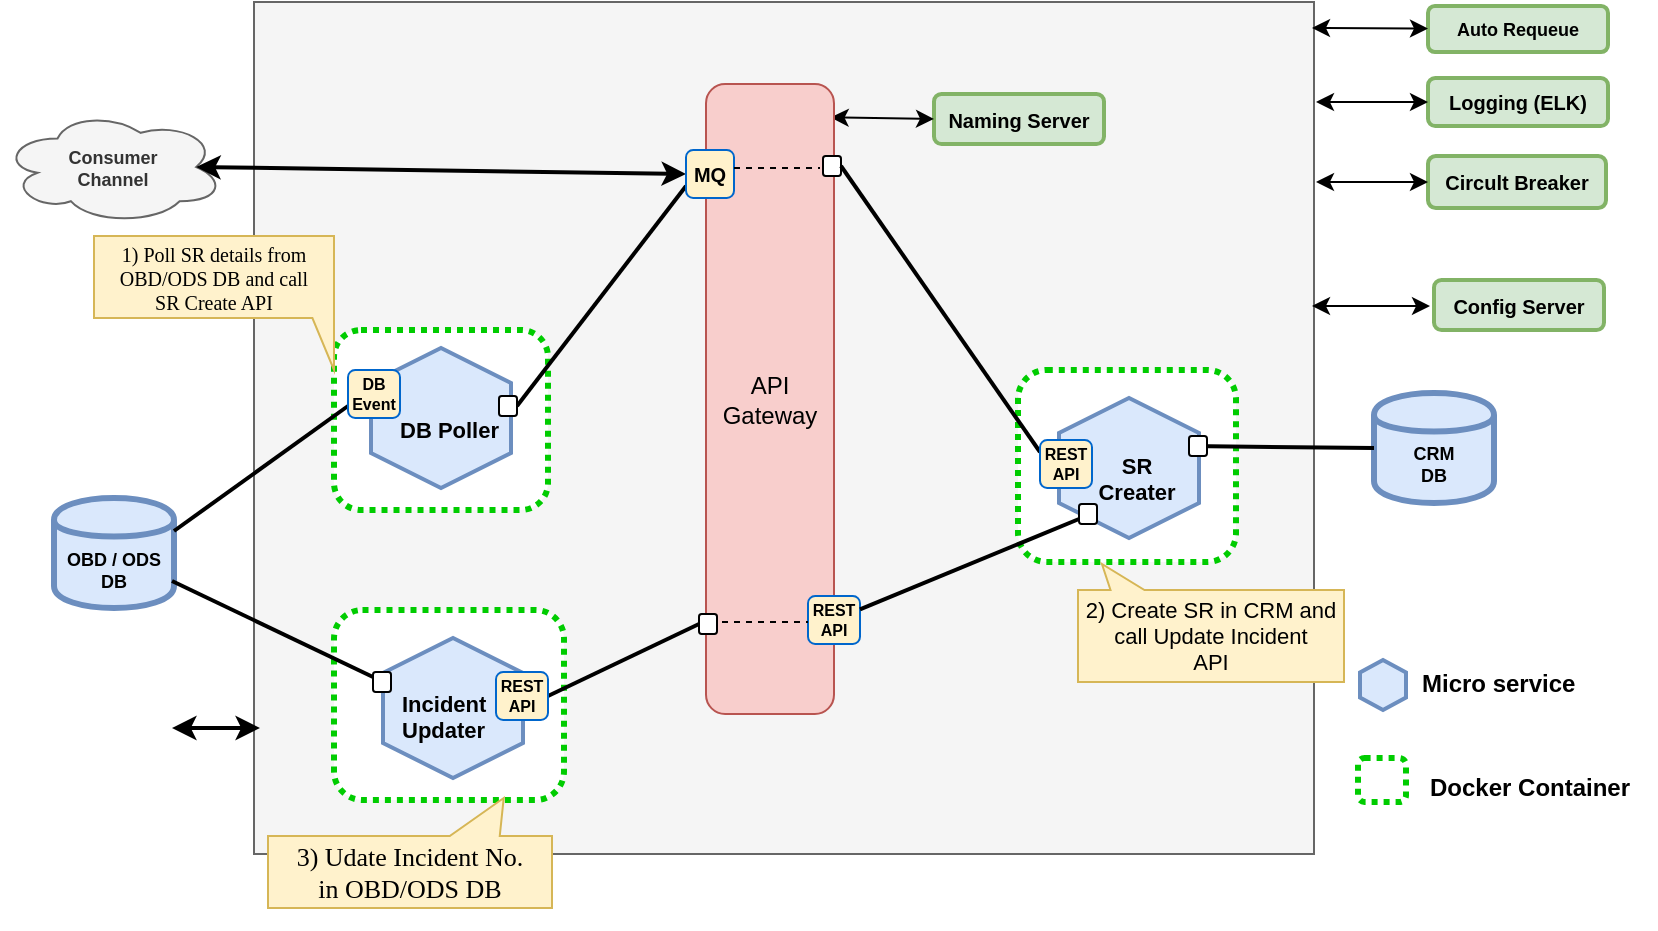 <mxfile type="device" version="11.0.8"><diagram id="NdJoBfJWoWVdDrutdufh" name="Page-1"><mxGraphModel shadow="0" math="0" pageHeight="1100" pageWidth="850" pageScale="1" page="1" fold="1" arrows="1" connect="1" tooltips="1" guides="1" gridSize="5" dy="464" dx="1022" grid="0"><root><mxCell id="0"/><mxCell id="1" parent="0"/><mxCell id="EqjoxvFwcYdmASGkbXSg-38" value="" parent="1" vertex="1" style="rounded=0;whiteSpace=wrap;html=1;shadow=0;strokeColor=#666666;strokeWidth=1;fontFamily=Helvetica;fontSize=9;align=center;fillColor=#f5f5f5;fontColor=#333333;"><mxGeometry as="geometry" height="426" width="530" y="7" x="150"/></mxCell><mxCell id="EqjoxvFwcYdmASGkbXSg-26" value="" parent="1" vertex="1" style="rounded=1;whiteSpace=wrap;html=1;shadow=0;strokeWidth=3;fontFamily=Helvetica;fontSize=9;align=center;dashed=1;dashPattern=1 1;strokeColor=#00CC00;"><mxGeometry as="geometry" height="96" width="109" y="191" x="532"/></mxCell><mxCell id="EqjoxvFwcYdmASGkbXSg-25" value="" parent="1" vertex="1" style="rounded=1;whiteSpace=wrap;html=1;shadow=0;strokeWidth=3;fontFamily=Helvetica;fontSize=9;align=center;dashed=1;dashPattern=1 1;strokeColor=#00CC00;"><mxGeometry as="geometry" height="90" width="107" y="171" x="190"/></mxCell><mxCell id="EqjoxvFwcYdmASGkbXSg-24" value="" parent="1" vertex="1" style="rounded=1;whiteSpace=wrap;html=1;shadow=0;strokeWidth=3;fontFamily=Helvetica;fontSize=9;align=center;dashed=1;dashPattern=1 1;strokeColor=#00CC00;"><mxGeometry as="geometry" height="95" width="115" y="311" x="190"/></mxCell><mxCell id="EqjoxvFwcYdmASGkbXSg-22" value="&lt;div&gt;&lt;b&gt;OBD / ODS&lt;/b&gt;&lt;/div&gt;&lt;div&gt;&lt;b&gt;DB&lt;/b&gt;&lt;br&gt;&lt;/div&gt;" parent="1" vertex="1" style="shape=cylinder;whiteSpace=wrap;html=1;boundedLbl=1;backgroundOutline=1;rounded=1;shadow=0;fontFamily=Helvetica;fontSize=9;align=center;fillColor=#dae8fc;strokeColor=#6c8ebf;strokeWidth=3;"><mxGeometry as="geometry" height="55" width="60" y="255" x="50"/></mxCell><mxCell id="EqjoxvFwcYdmASGkbXSg-23" value="&lt;b&gt;CRM &lt;br&gt;DB&lt;/b&gt;" parent="1" vertex="1" style="shape=cylinder;whiteSpace=wrap;html=1;boundedLbl=1;backgroundOutline=1;rounded=1;shadow=0;fontFamily=Helvetica;fontSize=9;align=center;fillColor=#dae8fc;strokeColor=#6c8ebf;strokeWidth=3;"><mxGeometry as="geometry" height="55" width="60" y="202.5" x="710"/></mxCell><mxCell id="EqjoxvFwcYdmASGkbXSg-28" value="" parent="1" style="endArrow=none;html=1;fontFamily=Helvetica;fontSize=9;strokeWidth=2;entryX=0;entryY=0.75;entryDx=0;entryDy=0;exitX=1;exitY=0.3;exitDx=0;exitDy=0;" target="xMzDV1qxQRVKfqXkwc-w-2" source="EqjoxvFwcYdmASGkbXSg-22" edge="1"><mxGeometry as="geometry" height="50" width="50" relative="1"><mxPoint as="sourcePoint" y="470" x="50"/><mxPoint as="targetPoint" y="218" x="197.003"/></mxGeometry></mxCell><mxCell id="EqjoxvFwcYdmASGkbXSg-29" value="" parent="1" style="endArrow=none;html=1;fontFamily=Helvetica;fontSize=9;strokeWidth=2;exitX=1;exitY=0.7;exitDx=0;exitDy=0;entryX=0;entryY=0.25;entryDx=0;entryDy=0;" target="eTHHiLsdfTd5VezFn0z--13" edge="1"><mxGeometry as="geometry" height="50" width="50" relative="1"><mxPoint as="sourcePoint" y="296.5" x="109"/><mxPoint as="targetPoint" y="343" x="204"/></mxGeometry></mxCell><mxCell id="EqjoxvFwcYdmASGkbXSg-30" value="" parent="1" style="endArrow=none;html=1;fontFamily=Helvetica;fontSize=9;strokeWidth=2;entryX=0;entryY=0.5;entryDx=0;entryDy=0;exitX=0;exitY=0.5;exitDx=0;exitDy=0;" target="EqjoxvFwcYdmASGkbXSg-23" source="eTHHiLsdfTd5VezFn0z--20" edge="1"><mxGeometry as="geometry" height="50" width="50" relative="1"><mxPoint as="sourcePoint" y="228.651" x="630"/><mxPoint as="targetPoint" y="231" x="701"/></mxGeometry></mxCell><mxCell id="EqjoxvFwcYdmASGkbXSg-35" value="&lt;div&gt;&lt;b&gt;Consumer&lt;/b&gt;&lt;/div&gt;&lt;div&gt;&lt;b&gt;Channel&lt;/b&gt;&lt;br&gt;&lt;/div&gt;" parent="1" vertex="1" style="ellipse;shape=cloud;whiteSpace=wrap;html=1;rounded=1;shadow=0;strokeWidth=1;fontFamily=Helvetica;fontSize=9;align=center;fillColor=#f5f5f5;strokeColor=#666666;fontColor=#333333;"><mxGeometry as="geometry" height="57" width="111" y="61" x="24"/></mxCell><mxCell id="EqjoxvFwcYdmASGkbXSg-36" value="" parent="1" style="endArrow=classic;startArrow=classic;html=1;strokeWidth=2;fontFamily=Helvetica;fontSize=9;exitX=0.875;exitY=0.5;exitDx=0;exitDy=0;exitPerimeter=0;entryX=0;entryY=0.5;entryDx=0;entryDy=0;" target="eTHHiLsdfTd5VezFn0z--5" source="EqjoxvFwcYdmASGkbXSg-35" edge="1"><mxGeometry as="geometry" height="50" width="50" relative="1"><mxPoint as="sourcePoint" y="470" x="25"/><mxPoint as="targetPoint" y="55" x="203"/></mxGeometry></mxCell><mxCell id="EqjoxvFwcYdmASGkbXSg-39" value="&lt;div&gt;&lt;font size=&quot;1&quot;&gt;&lt;b&gt;Logging&lt;/b&gt; &lt;/font&gt;&lt;font size=&quot;1&quot;&gt;&lt;b&gt;(ELK)&lt;/b&gt;&lt;br&gt;&lt;/font&gt;&lt;/div&gt;" parent="1" vertex="1" style="rounded=1;whiteSpace=wrap;html=1;shadow=0;strokeColor=#82b366;strokeWidth=2;fontFamily=Helvetica;fontSize=9;align=center;fillColor=#d5e8d4;"><mxGeometry as="geometry" height="24" width="90" y="45" x="737"/></mxCell><mxCell id="EqjoxvFwcYdmASGkbXSg-40" value="&lt;b&gt;Auto Requeue&lt;/b&gt;" parent="1" vertex="1" style="rounded=1;whiteSpace=wrap;html=1;shadow=0;strokeColor=#82b366;strokeWidth=2;fontFamily=Helvetica;fontSize=9;align=center;fillColor=#d5e8d4;"><mxGeometry as="geometry" height="23" width="90" y="9" x="737"/></mxCell><mxCell id="EqjoxvFwcYdmASGkbXSg-43" value="" parent="1" style="endArrow=classic;startArrow=classic;html=1;strokeWidth=1;fontFamily=Helvetica;fontSize=9;entryX=0;entryY=0.5;entryDx=0;entryDy=0;" target="EqjoxvFwcYdmASGkbXSg-39" edge="1"><mxGeometry as="geometry" height="50" width="50" relative="1"><mxPoint as="sourcePoint" y="57" x="681"/><mxPoint as="targetPoint" y="73" x="732"/></mxGeometry></mxCell><mxCell id="EqjoxvFwcYdmASGkbXSg-44" value="" parent="1" style="endArrow=classic;startArrow=classic;html=1;strokeWidth=1;fontFamily=Helvetica;fontSize=9;" target="EqjoxvFwcYdmASGkbXSg-40" edge="1"><mxGeometry as="geometry" height="50" width="50" relative="1"><mxPoint as="sourcePoint" y="20" x="679"/><mxPoint as="targetPoint" y="27" x="734"/></mxGeometry></mxCell><mxCell id="EqjoxvFwcYdmASGkbXSg-46" value="" parent="1" vertex="1" style="rounded=1;whiteSpace=wrap;html=1;shadow=0;strokeWidth=3;fontFamily=Helvetica;fontSize=9;align=center;dashed=1;dashPattern=1 1;strokeColor=#00CC00;"><mxGeometry as="geometry" height="22" width="24" y="385" x="702"/></mxCell><mxCell id="EqjoxvFwcYdmASGkbXSg-47" value="&lt;font style=&quot;font-size: 12px&quot; face=&quot;Helvetica&quot;&gt;&lt;b&gt;Micro service&lt;/b&gt;&lt;/font&gt;" parent="1" vertex="1" style="text;html=1;resizable=0;points=[];autosize=1;align=left;verticalAlign=top;spacingTop=-4;fontSize=9;fontFamily=Helvetica;"><mxGeometry as="geometry" height="15" width="90" y="337.5" x="732"/></mxCell><mxCell id="EqjoxvFwcYdmASGkbXSg-48" value="&lt;font style=&quot;font-size: 12px&quot;&gt;&lt;b&gt;Docker Container&lt;/b&gt;&lt;/font&gt;" parent="1" vertex="1" style="text;html=1;resizable=0;points=[];autosize=1;align=left;verticalAlign=top;spacingTop=-4;fontSize=9;fontFamily=Helvetica;"><mxGeometry as="geometry" height="15" width="115" y="389.5" x="736"/></mxCell><mxCell id="EqjoxvFwcYdmASGkbXSg-55" value="&lt;font style=&quot;font-size: 10px&quot;&gt;&lt;b&gt;Naming Server&lt;/b&gt;&lt;/font&gt;" parent="1" vertex="1" style="rounded=1;whiteSpace=wrap;html=1;shadow=0;strokeColor=#82b366;strokeWidth=2;fontFamily=Helvetica;fontSize=9;align=center;fillColor=#d5e8d4;"><mxGeometry as="geometry" height="25" width="85" y="53" x="490"/></mxCell><mxCell id="EqjoxvFwcYdmASGkbXSg-57" value="" parent="1" style="endArrow=classic;startArrow=classic;html=1;strokeWidth=1;fontFamily=Helvetica;fontSize=9;entryX=0;entryY=0.5;entryDx=0;entryDy=0;exitX=0.974;exitY=0.053;exitDx=0;exitDy=0;exitPerimeter=0;" target="EqjoxvFwcYdmASGkbXSg-55" source="xMzDV1qxQRVKfqXkwc-w-1" edge="1"><mxGeometry as="geometry" height="50" width="50" relative="1"><mxPoint as="sourcePoint" y="68" x="460"/><mxPoint as="targetPoint" y="67" x="511"/></mxGeometry></mxCell><mxCell id="EqjoxvFwcYdmASGkbXSg-59" value="&lt;font size=&quot;1&quot;&gt;&lt;b&gt;Config Server&lt;/b&gt;&lt;/font&gt;" parent="1" vertex="1" style="rounded=1;whiteSpace=wrap;html=1;shadow=0;strokeColor=#82b366;strokeWidth=2;fontFamily=Helvetica;fontSize=9;align=center;fillColor=#d5e8d4;"><mxGeometry as="geometry" height="25" width="85" y="146" x="740"/></mxCell><mxCell id="EqjoxvFwcYdmASGkbXSg-60" value="" parent="1" style="endArrow=classic;startArrow=classic;html=1;strokeWidth=1;fontFamily=Helvetica;fontSize=9;entryX=0;entryY=0.5;entryDx=0;entryDy=0;" edge="1"><mxGeometry as="geometry" height="50" width="50" relative="1"><mxPoint as="sourcePoint" y="159" x="679"/><mxPoint as="targetPoint" y="159" x="738"/></mxGeometry></mxCell><mxCell id="dnmerp8d7QHOqCgKOt0H-7" value="&lt;b style=&quot;font-size: 10px&quot;&gt;Circult Breaker&lt;/b&gt;" parent="1" vertex="1" style="rounded=1;whiteSpace=wrap;html=1;shadow=0;strokeColor=#82b366;strokeWidth=2;fontFamily=Helvetica;fontSize=9;align=center;fillColor=#d5e8d4;"><mxGeometry as="geometry" height="26" width="89" y="84" x="737"/></mxCell><mxCell id="dnmerp8d7QHOqCgKOt0H-8" value="" parent="1" style="endArrow=classic;startArrow=classic;html=1;strokeWidth=2;fontFamily=Helvetica;fontSize=9;" edge="1"><mxGeometry as="geometry" height="50" width="50" relative="1"><mxPoint as="sourcePoint" y="370" x="109"/><mxPoint as="targetPoint" y="370" x="153"/></mxGeometry></mxCell><mxCell id="xMzDV1qxQRVKfqXkwc-w-1" value="API&lt;br&gt;Gateway" parent="1" vertex="1" style="rounded=1;whiteSpace=wrap;html=1;fillColor=#f8cecc;strokeColor=#b85450;"><mxGeometry as="geometry" height="315" width="64" y="48" x="376"/></mxCell><mxCell id="xMzDV1qxQRVKfqXkwc-w-4" value="&lt;h5 style=&quot;font-size: 8px;&quot;&gt;REST&lt;br style=&quot;font-size: 8px;&quot;&gt;API&lt;/h5&gt;" parent="1" vertex="1" style="rounded=1;whiteSpace=wrap;html=1;fontSize=8;fontStyle=1;fillColor=#fff2cc;strokeColor=#0066CC;labelBackgroundColor=none;"><mxGeometry as="geometry" height="24" width="26" y="304" x="427"/></mxCell><mxCell id="xMzDV1qxQRVKfqXkwc-w-6" value="" parent="1" vertex="1" style="rounded=1;whiteSpace=wrap;html=1;labelBackgroundColor=none;fontSize=10;"><mxGeometry as="geometry" height="10" width="9" y="313" x="372.5"/></mxCell><mxCell id="xMzDV1qxQRVKfqXkwc-w-10" value="" parent="1" vertex="1" style="rounded=1;whiteSpace=wrap;html=1;labelBackgroundColor=none;fontSize=10;"><mxGeometry as="geometry" height="10" width="9" y="84" x="434.5"/></mxCell><mxCell id="xMzDV1qxQRVKfqXkwc-w-11" value="" parent="1" style="endArrow=none;html=1;fontSize=10;entryX=0;entryY=0.25;entryDx=0;entryDy=0;strokeWidth=2;exitX=1;exitY=0.5;exitDx=0;exitDy=0;" target="eTHHiLsdfTd5VezFn0z--15" source="xMzDV1qxQRVKfqXkwc-w-10" edge="1"><mxGeometry as="geometry" height="50" width="50" relative="1"><mxPoint as="sourcePoint" y="90" x="463"/><mxPoint as="targetPoint" y="227" x="522"/></mxGeometry></mxCell><mxCell id="xMzDV1qxQRVKfqXkwc-w-12" value="" parent="1" style="endArrow=none;html=1;fontSize=10;strokeWidth=2;entryX=0;entryY=0.75;entryDx=0;entryDy=0;" target="eTHHiLsdfTd5VezFn0z--16" source="xMzDV1qxQRVKfqXkwc-w-4" edge="1"><mxGeometry as="geometry" height="50" width="50" relative="1"><mxPoint as="sourcePoint" y="308" x="516"/><mxPoint as="targetPoint" y="269" x="560.818"/></mxGeometry></mxCell><mxCell id="xMzDV1qxQRVKfqXkwc-w-13" value="" parent="1" style="endArrow=none;html=1;strokeWidth=2;fontSize=10;entryX=0;entryY=0.5;entryDx=0;entryDy=0;exitX=1;exitY=0.5;exitDx=0;exitDy=0;" target="xMzDV1qxQRVKfqXkwc-w-6" source="eTHHiLsdfTd5VezFn0z--14" edge="1"><mxGeometry as="geometry" height="50" width="50" relative="1"><mxPoint as="sourcePoint" y="343" x="311"/><mxPoint as="targetPoint" y="309" x="339"/></mxGeometry></mxCell><mxCell id="xMzDV1qxQRVKfqXkwc-w-14" value="" parent="1" style="endArrow=none;html=1;strokeWidth=2;fontSize=10;strokeColor=#000000;entryX=0;entryY=0.75;entryDx=0;entryDy=0;exitX=1;exitY=0.5;exitDx=0;exitDy=0;" target="eTHHiLsdfTd5VezFn0z--5" source="eTHHiLsdfTd5VezFn0z--8" edge="1"><mxGeometry as="geometry" height="50" width="50" relative="1"><mxPoint as="sourcePoint" y="203" x="297"/><mxPoint as="targetPoint" y="92" x="361"/></mxGeometry></mxCell><mxCell id="xMzDV1qxQRVKfqXkwc-w-16" value="" parent="1" style="endArrow=classic;startArrow=classic;html=1;strokeWidth=1;fontFamily=Helvetica;fontSize=9;entryX=0;entryY=0.5;entryDx=0;entryDy=0;" edge="1"><mxGeometry as="geometry" height="50" width="50" relative="1"><mxPoint as="sourcePoint" y="97" x="681"/><mxPoint as="targetPoint" y="97" x="737"/></mxGeometry></mxCell><mxCell id="eTHHiLsdfTd5VezFn0z--1" value="" parent="1" vertex="1" style="shape=hexagon;perimeter=hexagonPerimeter2;whiteSpace=wrap;html=1;fillColor=#dae8fc;strokeColor=#6c8ebf;strokeWidth=2;rounded=0;flipV=0;flipH=1;direction=south;"><mxGeometry as="geometry" height="70" width="70" y="180" x="208.5"/></mxCell><mxCell id="eTHHiLsdfTd5VezFn0z--5" value="MQ" parent="1" vertex="1" style="rounded=1;whiteSpace=wrap;html=1;fontSize=10;fontStyle=1;fillColor=#fff2cc;strokeColor=#0066CC;"><mxGeometry as="geometry" height="24" width="24" y="81" x="366"/></mxCell><mxCell id="xMzDV1qxQRVKfqXkwc-w-2" value="DB&lt;br style=&quot;font-size: 8px;&quot;&gt;Event" parent="1" vertex="1" style="rounded=1;whiteSpace=wrap;html=1;fontSize=8;fontStyle=1;fillColor=#fff2cc;strokeColor=#0066CC;"><mxGeometry as="geometry" height="24" width="26" y="191" x="197"/></mxCell><mxCell id="eTHHiLsdfTd5VezFn0z--8" value="" parent="1" vertex="1" style="rounded=1;whiteSpace=wrap;html=1;labelBackgroundColor=none;fontSize=10;"><mxGeometry as="geometry" height="10" width="9" y="204" x="272.5"/></mxCell><mxCell id="EqjoxvFwcYdmASGkbXSg-50" value="&lt;b&gt;&lt;font style=&quot;font-size: 11px&quot;&gt;DB Poller&lt;/font&gt;&lt;/b&gt;" parent="1" vertex="1" style="text;html=1;fontSize=9;fontFamily=Helvetica;"><mxGeometry as="geometry" height="25" width="48" y="208" x="221"/></mxCell><mxCell id="eTHHiLsdfTd5VezFn0z--10" value="" parent="1" vertex="1" style="shape=hexagon;perimeter=hexagonPerimeter2;whiteSpace=wrap;html=1;fillColor=#dae8fc;strokeColor=#6c8ebf;strokeWidth=2;rounded=0;flipV=0;flipH=1;direction=south;"><mxGeometry as="geometry" height="70" width="70" y="325" x="214.5"/></mxCell><mxCell id="EqjoxvFwcYdmASGkbXSg-51" value="&lt;div&gt;&lt;font style=&quot;font-size: 11px&quot;&gt;&lt;b&gt;&lt;font style=&quot;font-size: 11px&quot;&gt;Incident&lt;/font&gt;&lt;/b&gt;&lt;/font&gt;&lt;/div&gt;&lt;div&gt;&lt;font style=&quot;font-size: 11px&quot;&gt;&lt;b&gt;&lt;font style=&quot;font-size: 11px&quot;&gt;Updater&lt;/font&gt;&lt;/b&gt;&lt;/font&gt;&lt;/div&gt;" parent="1" vertex="1" style="text;html=1;fontSize=9;fontFamily=Helvetica;"><mxGeometry as="geometry" height="25" width="49" y="345" x="222"/></mxCell><mxCell id="eTHHiLsdfTd5VezFn0z--11" value="" parent="1" vertex="1" style="shape=hexagon;perimeter=hexagonPerimeter2;whiteSpace=wrap;html=1;fillColor=#dae8fc;strokeColor=#6c8ebf;strokeWidth=2;rounded=0;flipV=0;flipH=1;direction=south;"><mxGeometry as="geometry" height="70" width="70" y="205" x="552.5"/></mxCell><mxCell id="eTHHiLsdfTd5VezFn0z--13" value="" parent="1" vertex="1" style="rounded=1;whiteSpace=wrap;html=1;labelBackgroundColor=none;fontSize=10;"><mxGeometry as="geometry" height="10" width="9" y="342" x="209.5"/></mxCell><mxCell id="eTHHiLsdfTd5VezFn0z--14" value="&lt;h5 style=&quot;font-size: 8px;&quot;&gt;REST&lt;br style=&quot;font-size: 8px;&quot;&gt;API&lt;/h5&gt;" parent="1" vertex="1" style="rounded=1;whiteSpace=wrap;html=1;fontSize=8;fontStyle=1;fillColor=#fff2cc;strokeColor=#0066CC;labelBackgroundColor=none;"><mxGeometry as="geometry" height="24" width="26" y="342" x="271"/></mxCell><mxCell id="EqjoxvFwcYdmASGkbXSg-52" value="&lt;div style=&quot;font-size: 11px&quot; align=&quot;center&quot;&gt;&lt;font style=&quot;font-size: 11px&quot;&gt;&lt;b&gt;SR&lt;/b&gt;&lt;/font&gt;&lt;/div&gt;&lt;div style=&quot;font-size: 11px&quot; align=&quot;center&quot;&gt;&lt;font style=&quot;font-size: 11px&quot;&gt;&lt;b&gt;Creater&lt;/b&gt;&lt;br&gt;&lt;/font&gt;&lt;/div&gt;" parent="1" vertex="1" style="text;html=1;fontSize=9;fontFamily=Helvetica;align=center;"><mxGeometry as="geometry" height="25" width="49" y="226" x="566"/></mxCell><mxCell id="eTHHiLsdfTd5VezFn0z--15" value="&lt;h5 style=&quot;font-size: 8px;&quot;&gt;REST&lt;br style=&quot;font-size: 8px;&quot;&gt;API&lt;/h5&gt;" parent="1" vertex="1" style="rounded=1;whiteSpace=wrap;html=1;fontSize=8;fontStyle=1;fillColor=#fff2cc;strokeColor=#0066CC;labelBackgroundColor=none;"><mxGeometry as="geometry" height="24" width="26" y="226" x="543"/></mxCell><mxCell id="eTHHiLsdfTd5VezFn0z--16" value="" parent="1" vertex="1" style="rounded=1;whiteSpace=wrap;html=1;labelBackgroundColor=none;fontSize=10;"><mxGeometry as="geometry" height="10" width="9" y="258" x="562.5"/></mxCell><mxCell id="eTHHiLsdfTd5VezFn0z--17" value="&lt;div align=&quot;center&quot; style=&quot;text-align: center ; color: rgb(0 , 0 , 0) ; text-transform: none ; text-indent: 0px ; letter-spacing: normal ; font-size: 10px ; font-style: normal ; font-variant: normal ; text-decoration: none ; word-spacing: 0px ; white-space: normal&quot;&gt;&lt;font face=&quot;Verdana&quot;&gt;1) Poll SR details from&lt;br&gt;OBD/ODS DB and call&lt;/font&gt;&lt;/div&gt;&lt;div align=&quot;center&quot; style=&quot;text-align: center ; color: rgb(0 , 0 , 0) ; text-transform: none ; text-indent: 0px ; letter-spacing: normal ; font-size: 10px ; font-style: normal ; font-variant: normal ; text-decoration: none ; word-spacing: 0px ; white-space: normal&quot;&gt;&lt;font face=&quot;Verdana&quot;&gt;SR Create API&lt;/font&gt;&lt;/div&gt;" parent="1" vertex="1" style="shape=callout;whiteSpace=wrap;html=1;perimeter=calloutPerimeter;fontSize=8;fillColor=#fff2cc;strokeColor=#d6b656;base=25;size=26;position=0.91;position2=1;"><mxGeometry as="geometry" height="67" width="120" y="124" x="70"/></mxCell><mxCell id="eTHHiLsdfTd5VezFn0z--18" value="&lt;p style=&quot;font-size: 13px&quot;&gt;&lt;font face=&quot;Verdana&quot; style=&quot;text-align: center ; color: rgb(0 , 0 , 0) ; text-transform: none ; text-indent: 0px ; letter-spacing: normal ; font-family: &amp;#34;quot&amp;#34; ; font-size: 13px ; font-style: normal ; font-variant: normal ; text-decoration: none ; word-spacing: 0px ; white-space: normal&quot;&gt;3) Udate Incident No.&lt;br&gt;in OBD/ODS DB&lt;/font&gt;&lt;/p&gt;" parent="1" vertex="1" style="shape=callout;whiteSpace=wrap;html=1;perimeter=calloutPerimeter;fontSize=8;fillColor=#fff2cc;strokeColor=#d6b656;base=25;size=19;position=0.64;position2=0.83;flipV=1;"><mxGeometry as="geometry" height="55" width="142" y="405" x="157"/></mxCell><mxCell id="eTHHiLsdfTd5VezFn0z--19" value="&lt;font style=&quot;font-size: 11px&quot;&gt;2) Create SR in CRM and&lt;br&gt;call Update Incident&lt;br&gt;API&lt;b&gt;&lt;br&gt;&lt;/b&gt;&lt;/font&gt;" parent="1" vertex="1" style="shape=callout;whiteSpace=wrap;html=1;perimeter=calloutPerimeter;fontSize=8;fillColor=#fff2cc;strokeColor=#d6b656;base=17;size=13;position=0.75;position2=0.91;flipV=1;flipH=1;"><mxGeometry as="geometry" height="59" width="133" y="288" x="562"/></mxCell><mxCell id="eTHHiLsdfTd5VezFn0z--20" value="" parent="1" vertex="1" style="rounded=1;whiteSpace=wrap;html=1;labelBackgroundColor=none;fontSize=10;"><mxGeometry as="geometry" height="10" width="9" y="224" x="617.5"/></mxCell><mxCell id="eTHHiLsdfTd5VezFn0z--21" value="" parent="1" vertex="1" style="shape=hexagon;perimeter=hexagonPerimeter2;whiteSpace=wrap;html=1;fillColor=#dae8fc;strokeColor=#6c8ebf;strokeWidth=2;rounded=0;flipV=0;flipH=1;direction=south;"><mxGeometry as="geometry" height="25" width="23" y="336" x="703"/></mxCell><mxCell id="eTHHiLsdfTd5VezFn0z--22" value="" parent="1" style="endArrow=none;dashed=1;html=1;fontSize=8;entryX=0;entryY=0.5;entryDx=0;entryDy=0;" edge="1"><mxGeometry as="geometry" height="50" width="50" relative="1"><mxPoint as="sourcePoint" y="317" x="384"/><mxPoint as="targetPoint" y="317" x="427"/></mxGeometry></mxCell><mxCell id="eTHHiLsdfTd5VezFn0z--23" value="" parent="1" style="endArrow=none;dashed=1;html=1;fontSize=8;entryX=0;entryY=0.5;entryDx=0;entryDy=0;" edge="1"><mxGeometry as="geometry" height="50" width="50" relative="1"><mxPoint as="sourcePoint" y="90" x="390"/><mxPoint as="targetPoint" y="90" x="433"/></mxGeometry></mxCell></root></mxGraphModel></diagram></mxfile>